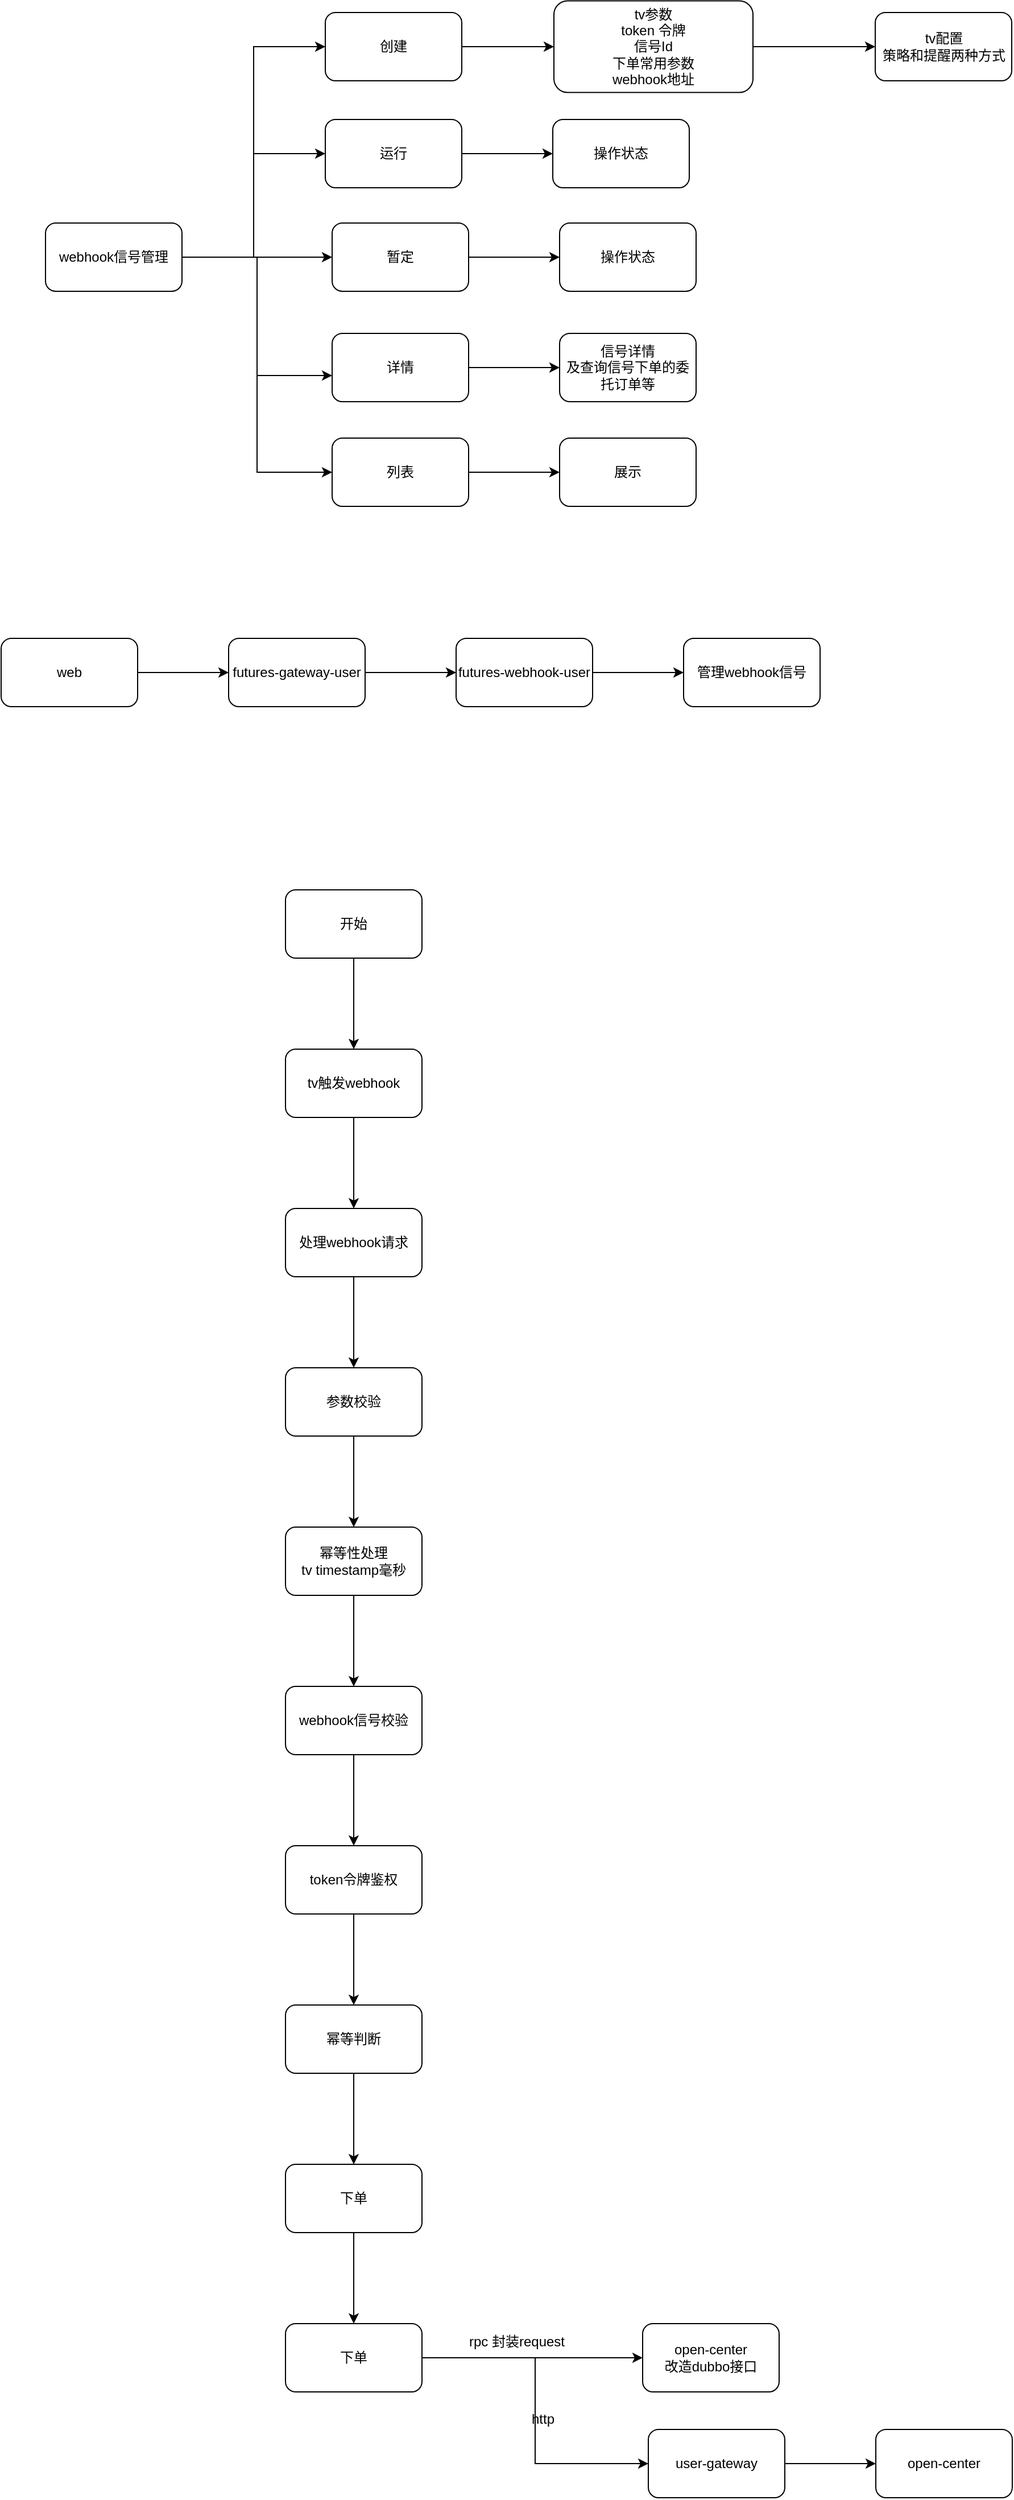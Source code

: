 <mxfile version="28.2.5">
  <diagram name="第 1 页" id="zXa76Hk7P29VrVAosaVa">
    <mxGraphModel dx="946" dy="603" grid="0" gridSize="10" guides="1" tooltips="1" connect="1" arrows="1" fold="1" page="1" pageScale="1" pageWidth="9000" pageHeight="9020" math="0" shadow="0">
      <root>
        <mxCell id="0" />
        <mxCell id="1" parent="0" />
        <mxCell id="matDi5zSS8P4dyu_T_uE-33" style="edgeStyle=orthogonalEdgeStyle;rounded=0;orthogonalLoop=1;jettySize=auto;html=1;entryX=0;entryY=0.5;entryDx=0;entryDy=0;" edge="1" parent="1" source="matDi5zSS8P4dyu_T_uE-21" target="matDi5zSS8P4dyu_T_uE-25">
          <mxGeometry relative="1" as="geometry" />
        </mxCell>
        <mxCell id="matDi5zSS8P4dyu_T_uE-34" style="edgeStyle=orthogonalEdgeStyle;rounded=0;orthogonalLoop=1;jettySize=auto;html=1;entryX=0;entryY=0.5;entryDx=0;entryDy=0;" edge="1" parent="1" source="matDi5zSS8P4dyu_T_uE-21" target="matDi5zSS8P4dyu_T_uE-24">
          <mxGeometry relative="1" as="geometry" />
        </mxCell>
        <mxCell id="matDi5zSS8P4dyu_T_uE-35" style="edgeStyle=orthogonalEdgeStyle;rounded=0;orthogonalLoop=1;jettySize=auto;html=1;" edge="1" parent="1" source="matDi5zSS8P4dyu_T_uE-21" target="matDi5zSS8P4dyu_T_uE-26">
          <mxGeometry relative="1" as="geometry" />
        </mxCell>
        <mxCell id="matDi5zSS8P4dyu_T_uE-37" style="edgeStyle=orthogonalEdgeStyle;rounded=0;orthogonalLoop=1;jettySize=auto;html=1;entryX=0;entryY=0.5;entryDx=0;entryDy=0;" edge="1" parent="1" source="matDi5zSS8P4dyu_T_uE-21" target="matDi5zSS8P4dyu_T_uE-28">
          <mxGeometry relative="1" as="geometry" />
        </mxCell>
        <mxCell id="matDi5zSS8P4dyu_T_uE-21" value="webhook信号管理" style="rounded=1;whiteSpace=wrap;html=1;" vertex="1" parent="1">
          <mxGeometry x="121" y="298" width="120" height="60" as="geometry" />
        </mxCell>
        <mxCell id="matDi5zSS8P4dyu_T_uE-39" value="" style="edgeStyle=orthogonalEdgeStyle;rounded=0;orthogonalLoop=1;jettySize=auto;html=1;" edge="1" parent="1" source="matDi5zSS8P4dyu_T_uE-24" target="matDi5zSS8P4dyu_T_uE-38">
          <mxGeometry relative="1" as="geometry" />
        </mxCell>
        <mxCell id="matDi5zSS8P4dyu_T_uE-24" value="运行" style="rounded=1;whiteSpace=wrap;html=1;" vertex="1" parent="1">
          <mxGeometry x="367" y="207" width="120" height="60" as="geometry" />
        </mxCell>
        <mxCell id="matDi5zSS8P4dyu_T_uE-30" value="" style="edgeStyle=orthogonalEdgeStyle;rounded=0;orthogonalLoop=1;jettySize=auto;html=1;" edge="1" parent="1" source="matDi5zSS8P4dyu_T_uE-25" target="matDi5zSS8P4dyu_T_uE-29">
          <mxGeometry relative="1" as="geometry" />
        </mxCell>
        <mxCell id="matDi5zSS8P4dyu_T_uE-25" value="创建" style="rounded=1;whiteSpace=wrap;html=1;" vertex="1" parent="1">
          <mxGeometry x="367" y="113" width="120" height="60" as="geometry" />
        </mxCell>
        <mxCell id="matDi5zSS8P4dyu_T_uE-41" value="" style="edgeStyle=orthogonalEdgeStyle;rounded=0;orthogonalLoop=1;jettySize=auto;html=1;" edge="1" parent="1" source="matDi5zSS8P4dyu_T_uE-26" target="matDi5zSS8P4dyu_T_uE-40">
          <mxGeometry relative="1" as="geometry" />
        </mxCell>
        <mxCell id="matDi5zSS8P4dyu_T_uE-26" value="暂定" style="rounded=1;whiteSpace=wrap;html=1;" vertex="1" parent="1">
          <mxGeometry x="373" y="298" width="120" height="60" as="geometry" />
        </mxCell>
        <mxCell id="matDi5zSS8P4dyu_T_uE-43" value="" style="edgeStyle=orthogonalEdgeStyle;rounded=0;orthogonalLoop=1;jettySize=auto;html=1;" edge="1" parent="1" source="matDi5zSS8P4dyu_T_uE-27" target="matDi5zSS8P4dyu_T_uE-42">
          <mxGeometry relative="1" as="geometry" />
        </mxCell>
        <mxCell id="matDi5zSS8P4dyu_T_uE-27" value="详情" style="rounded=1;whiteSpace=wrap;html=1;" vertex="1" parent="1">
          <mxGeometry x="373" y="395" width="120" height="60" as="geometry" />
        </mxCell>
        <mxCell id="matDi5zSS8P4dyu_T_uE-45" value="" style="edgeStyle=orthogonalEdgeStyle;rounded=0;orthogonalLoop=1;jettySize=auto;html=1;" edge="1" parent="1" source="matDi5zSS8P4dyu_T_uE-28" target="matDi5zSS8P4dyu_T_uE-44">
          <mxGeometry relative="1" as="geometry" />
        </mxCell>
        <mxCell id="matDi5zSS8P4dyu_T_uE-28" value="列表" style="rounded=1;whiteSpace=wrap;html=1;" vertex="1" parent="1">
          <mxGeometry x="373" y="487" width="120" height="60" as="geometry" />
        </mxCell>
        <mxCell id="matDi5zSS8P4dyu_T_uE-32" value="" style="edgeStyle=orthogonalEdgeStyle;rounded=0;orthogonalLoop=1;jettySize=auto;html=1;" edge="1" parent="1" source="matDi5zSS8P4dyu_T_uE-29" target="matDi5zSS8P4dyu_T_uE-31">
          <mxGeometry relative="1" as="geometry" />
        </mxCell>
        <mxCell id="matDi5zSS8P4dyu_T_uE-29" value="tv参数&lt;div&gt;token 令牌&lt;/div&gt;&lt;div&gt;信号Id&lt;/div&gt;&lt;div&gt;下单常用参数&lt;/div&gt;&lt;div&gt;webhook地址&lt;/div&gt;" style="whiteSpace=wrap;html=1;rounded=1;" vertex="1" parent="1">
          <mxGeometry x="568" y="102.75" width="175" height="80.5" as="geometry" />
        </mxCell>
        <mxCell id="matDi5zSS8P4dyu_T_uE-31" value="tv配置&lt;div&gt;策略和提醒两种方式&lt;/div&gt;" style="whiteSpace=wrap;html=1;rounded=1;" vertex="1" parent="1">
          <mxGeometry x="850.5" y="113" width="120" height="60" as="geometry" />
        </mxCell>
        <mxCell id="matDi5zSS8P4dyu_T_uE-36" style="edgeStyle=orthogonalEdgeStyle;rounded=0;orthogonalLoop=1;jettySize=auto;html=1;entryX=0;entryY=0.617;entryDx=0;entryDy=0;entryPerimeter=0;" edge="1" parent="1" source="matDi5zSS8P4dyu_T_uE-21" target="matDi5zSS8P4dyu_T_uE-27">
          <mxGeometry relative="1" as="geometry" />
        </mxCell>
        <mxCell id="matDi5zSS8P4dyu_T_uE-38" value="操作状态" style="whiteSpace=wrap;html=1;rounded=1;" vertex="1" parent="1">
          <mxGeometry x="567" y="207" width="120" height="60" as="geometry" />
        </mxCell>
        <mxCell id="matDi5zSS8P4dyu_T_uE-40" value="操作状态" style="whiteSpace=wrap;html=1;rounded=1;" vertex="1" parent="1">
          <mxGeometry x="573" y="298" width="120" height="60" as="geometry" />
        </mxCell>
        <mxCell id="matDi5zSS8P4dyu_T_uE-42" value="信号详情&lt;div&gt;及查询信号下单的委托订单等&lt;/div&gt;" style="whiteSpace=wrap;html=1;rounded=1;" vertex="1" parent="1">
          <mxGeometry x="573" y="395" width="120" height="60" as="geometry" />
        </mxCell>
        <mxCell id="matDi5zSS8P4dyu_T_uE-44" value="展示" style="whiteSpace=wrap;html=1;rounded=1;" vertex="1" parent="1">
          <mxGeometry x="573" y="487" width="120" height="60" as="geometry" />
        </mxCell>
        <mxCell id="matDi5zSS8P4dyu_T_uE-49" value="" style="edgeStyle=orthogonalEdgeStyle;rounded=0;orthogonalLoop=1;jettySize=auto;html=1;" edge="1" parent="1" source="matDi5zSS8P4dyu_T_uE-47" target="matDi5zSS8P4dyu_T_uE-48">
          <mxGeometry relative="1" as="geometry" />
        </mxCell>
        <mxCell id="matDi5zSS8P4dyu_T_uE-47" value="开始" style="rounded=1;whiteSpace=wrap;html=1;" vertex="1" parent="1">
          <mxGeometry x="332" y="884" width="120" height="60" as="geometry" />
        </mxCell>
        <mxCell id="matDi5zSS8P4dyu_T_uE-51" value="" style="edgeStyle=orthogonalEdgeStyle;rounded=0;orthogonalLoop=1;jettySize=auto;html=1;" edge="1" parent="1" source="matDi5zSS8P4dyu_T_uE-48" target="matDi5zSS8P4dyu_T_uE-50">
          <mxGeometry relative="1" as="geometry" />
        </mxCell>
        <mxCell id="matDi5zSS8P4dyu_T_uE-48" value="tv触发webhook" style="whiteSpace=wrap;html=1;rounded=1;" vertex="1" parent="1">
          <mxGeometry x="332" y="1024" width="120" height="60" as="geometry" />
        </mxCell>
        <mxCell id="matDi5zSS8P4dyu_T_uE-53" value="" style="edgeStyle=orthogonalEdgeStyle;rounded=0;orthogonalLoop=1;jettySize=auto;html=1;" edge="1" parent="1" source="matDi5zSS8P4dyu_T_uE-50" target="matDi5zSS8P4dyu_T_uE-52">
          <mxGeometry relative="1" as="geometry" />
        </mxCell>
        <mxCell id="matDi5zSS8P4dyu_T_uE-50" value="处理webhook请求" style="whiteSpace=wrap;html=1;rounded=1;" vertex="1" parent="1">
          <mxGeometry x="332" y="1164" width="120" height="60" as="geometry" />
        </mxCell>
        <mxCell id="matDi5zSS8P4dyu_T_uE-55" value="" style="edgeStyle=orthogonalEdgeStyle;rounded=0;orthogonalLoop=1;jettySize=auto;html=1;" edge="1" parent="1" source="matDi5zSS8P4dyu_T_uE-52" target="matDi5zSS8P4dyu_T_uE-54">
          <mxGeometry relative="1" as="geometry" />
        </mxCell>
        <mxCell id="matDi5zSS8P4dyu_T_uE-52" value="参数校验" style="whiteSpace=wrap;html=1;rounded=1;" vertex="1" parent="1">
          <mxGeometry x="332" y="1304" width="120" height="60" as="geometry" />
        </mxCell>
        <mxCell id="matDi5zSS8P4dyu_T_uE-57" value="" style="edgeStyle=orthogonalEdgeStyle;rounded=0;orthogonalLoop=1;jettySize=auto;html=1;" edge="1" parent="1" source="matDi5zSS8P4dyu_T_uE-54" target="matDi5zSS8P4dyu_T_uE-56">
          <mxGeometry relative="1" as="geometry" />
        </mxCell>
        <mxCell id="matDi5zSS8P4dyu_T_uE-54" value="幂等性处理&lt;div&gt;tv timestamp毫秒&lt;/div&gt;" style="whiteSpace=wrap;html=1;rounded=1;" vertex="1" parent="1">
          <mxGeometry x="332" y="1444" width="120" height="60" as="geometry" />
        </mxCell>
        <mxCell id="matDi5zSS8P4dyu_T_uE-59" value="" style="edgeStyle=orthogonalEdgeStyle;rounded=0;orthogonalLoop=1;jettySize=auto;html=1;" edge="1" parent="1" source="matDi5zSS8P4dyu_T_uE-56" target="matDi5zSS8P4dyu_T_uE-58">
          <mxGeometry relative="1" as="geometry" />
        </mxCell>
        <mxCell id="matDi5zSS8P4dyu_T_uE-56" value="webhook信号校验" style="whiteSpace=wrap;html=1;rounded=1;" vertex="1" parent="1">
          <mxGeometry x="332" y="1584" width="120" height="60" as="geometry" />
        </mxCell>
        <mxCell id="matDi5zSS8P4dyu_T_uE-73" value="" style="edgeStyle=orthogonalEdgeStyle;rounded=0;orthogonalLoop=1;jettySize=auto;html=1;" edge="1" parent="1" source="matDi5zSS8P4dyu_T_uE-58" target="matDi5zSS8P4dyu_T_uE-72">
          <mxGeometry relative="1" as="geometry" />
        </mxCell>
        <mxCell id="matDi5zSS8P4dyu_T_uE-58" value="token令牌鉴权" style="whiteSpace=wrap;html=1;rounded=1;" vertex="1" parent="1">
          <mxGeometry x="332" y="1724" width="120" height="60" as="geometry" />
        </mxCell>
        <mxCell id="matDi5zSS8P4dyu_T_uE-63" value="" style="edgeStyle=orthogonalEdgeStyle;rounded=0;orthogonalLoop=1;jettySize=auto;html=1;" edge="1" parent="1" source="matDi5zSS8P4dyu_T_uE-61" target="matDi5zSS8P4dyu_T_uE-62">
          <mxGeometry relative="1" as="geometry" />
        </mxCell>
        <mxCell id="matDi5zSS8P4dyu_T_uE-61" value="web" style="rounded=1;whiteSpace=wrap;html=1;" vertex="1" parent="1">
          <mxGeometry x="82" y="663" width="120" height="60" as="geometry" />
        </mxCell>
        <mxCell id="matDi5zSS8P4dyu_T_uE-65" value="" style="edgeStyle=orthogonalEdgeStyle;rounded=0;orthogonalLoop=1;jettySize=auto;html=1;" edge="1" parent="1" source="matDi5zSS8P4dyu_T_uE-62" target="matDi5zSS8P4dyu_T_uE-64">
          <mxGeometry relative="1" as="geometry" />
        </mxCell>
        <mxCell id="matDi5zSS8P4dyu_T_uE-62" value="futures-gateway-user" style="whiteSpace=wrap;html=1;rounded=1;" vertex="1" parent="1">
          <mxGeometry x="282" y="663" width="120" height="60" as="geometry" />
        </mxCell>
        <mxCell id="matDi5zSS8P4dyu_T_uE-67" value="" style="edgeStyle=orthogonalEdgeStyle;rounded=0;orthogonalLoop=1;jettySize=auto;html=1;" edge="1" parent="1" source="matDi5zSS8P4dyu_T_uE-64" target="matDi5zSS8P4dyu_T_uE-66">
          <mxGeometry relative="1" as="geometry" />
        </mxCell>
        <mxCell id="matDi5zSS8P4dyu_T_uE-64" value="futures-webhook-user" style="whiteSpace=wrap;html=1;rounded=1;" vertex="1" parent="1">
          <mxGeometry x="482" y="663" width="120" height="60" as="geometry" />
        </mxCell>
        <mxCell id="matDi5zSS8P4dyu_T_uE-66" value="管理webhook信号" style="whiteSpace=wrap;html=1;rounded=1;" vertex="1" parent="1">
          <mxGeometry x="682" y="663" width="120" height="60" as="geometry" />
        </mxCell>
        <mxCell id="matDi5zSS8P4dyu_T_uE-77" value="" style="edgeStyle=orthogonalEdgeStyle;rounded=0;orthogonalLoop=1;jettySize=auto;html=1;" edge="1" parent="1" source="matDi5zSS8P4dyu_T_uE-72" target="matDi5zSS8P4dyu_T_uE-76">
          <mxGeometry relative="1" as="geometry" />
        </mxCell>
        <mxCell id="matDi5zSS8P4dyu_T_uE-72" value="幂等判断" style="whiteSpace=wrap;html=1;rounded=1;" vertex="1" parent="1">
          <mxGeometry x="332" y="1864" width="120" height="60" as="geometry" />
        </mxCell>
        <mxCell id="matDi5zSS8P4dyu_T_uE-89" value="" style="edgeStyle=orthogonalEdgeStyle;rounded=0;orthogonalLoop=1;jettySize=auto;html=1;" edge="1" parent="1" source="matDi5zSS8P4dyu_T_uE-76" target="matDi5zSS8P4dyu_T_uE-88">
          <mxGeometry relative="1" as="geometry" />
        </mxCell>
        <mxCell id="matDi5zSS8P4dyu_T_uE-76" value="下单" style="whiteSpace=wrap;html=1;rounded=1;" vertex="1" parent="1">
          <mxGeometry x="332" y="2004" width="120" height="60" as="geometry" />
        </mxCell>
        <mxCell id="matDi5zSS8P4dyu_T_uE-91" value="" style="edgeStyle=orthogonalEdgeStyle;rounded=0;orthogonalLoop=1;jettySize=auto;html=1;" edge="1" parent="1" source="matDi5zSS8P4dyu_T_uE-88" target="matDi5zSS8P4dyu_T_uE-90">
          <mxGeometry relative="1" as="geometry" />
        </mxCell>
        <mxCell id="matDi5zSS8P4dyu_T_uE-97" style="edgeStyle=orthogonalEdgeStyle;rounded=0;orthogonalLoop=1;jettySize=auto;html=1;entryX=0;entryY=0.5;entryDx=0;entryDy=0;" edge="1" parent="1" source="matDi5zSS8P4dyu_T_uE-88" target="matDi5zSS8P4dyu_T_uE-96">
          <mxGeometry relative="1" as="geometry" />
        </mxCell>
        <mxCell id="matDi5zSS8P4dyu_T_uE-88" value="下单" style="whiteSpace=wrap;html=1;rounded=1;" vertex="1" parent="1">
          <mxGeometry x="332" y="2144" width="120" height="60" as="geometry" />
        </mxCell>
        <mxCell id="matDi5zSS8P4dyu_T_uE-90" value="open-center&lt;div&gt;改造dubbo接口&lt;/div&gt;" style="whiteSpace=wrap;html=1;rounded=1;" vertex="1" parent="1">
          <mxGeometry x="646" y="2144" width="120" height="60" as="geometry" />
        </mxCell>
        <mxCell id="matDi5zSS8P4dyu_T_uE-92" value="rpc 封装request" style="text;html=1;align=center;verticalAlign=middle;resizable=0;points=[];autosize=1;strokeColor=none;fillColor=none;" vertex="1" parent="1">
          <mxGeometry x="484" y="2147" width="102" height="26" as="geometry" />
        </mxCell>
        <mxCell id="matDi5zSS8P4dyu_T_uE-100" value="" style="edgeStyle=orthogonalEdgeStyle;rounded=0;orthogonalLoop=1;jettySize=auto;html=1;" edge="1" parent="1" source="matDi5zSS8P4dyu_T_uE-96" target="matDi5zSS8P4dyu_T_uE-99">
          <mxGeometry relative="1" as="geometry" />
        </mxCell>
        <mxCell id="matDi5zSS8P4dyu_T_uE-96" value="user-gateway" style="rounded=1;whiteSpace=wrap;html=1;" vertex="1" parent="1">
          <mxGeometry x="651" y="2237" width="120" height="60" as="geometry" />
        </mxCell>
        <mxCell id="matDi5zSS8P4dyu_T_uE-98" value="http" style="text;html=1;align=center;verticalAlign=middle;resizable=0;points=[];autosize=1;strokeColor=none;fillColor=none;" vertex="1" parent="1">
          <mxGeometry x="539" y="2215" width="38" height="26" as="geometry" />
        </mxCell>
        <mxCell id="matDi5zSS8P4dyu_T_uE-99" value="open-center" style="rounded=1;whiteSpace=wrap;html=1;" vertex="1" parent="1">
          <mxGeometry x="851" y="2237" width="120" height="60" as="geometry" />
        </mxCell>
      </root>
    </mxGraphModel>
  </diagram>
</mxfile>
